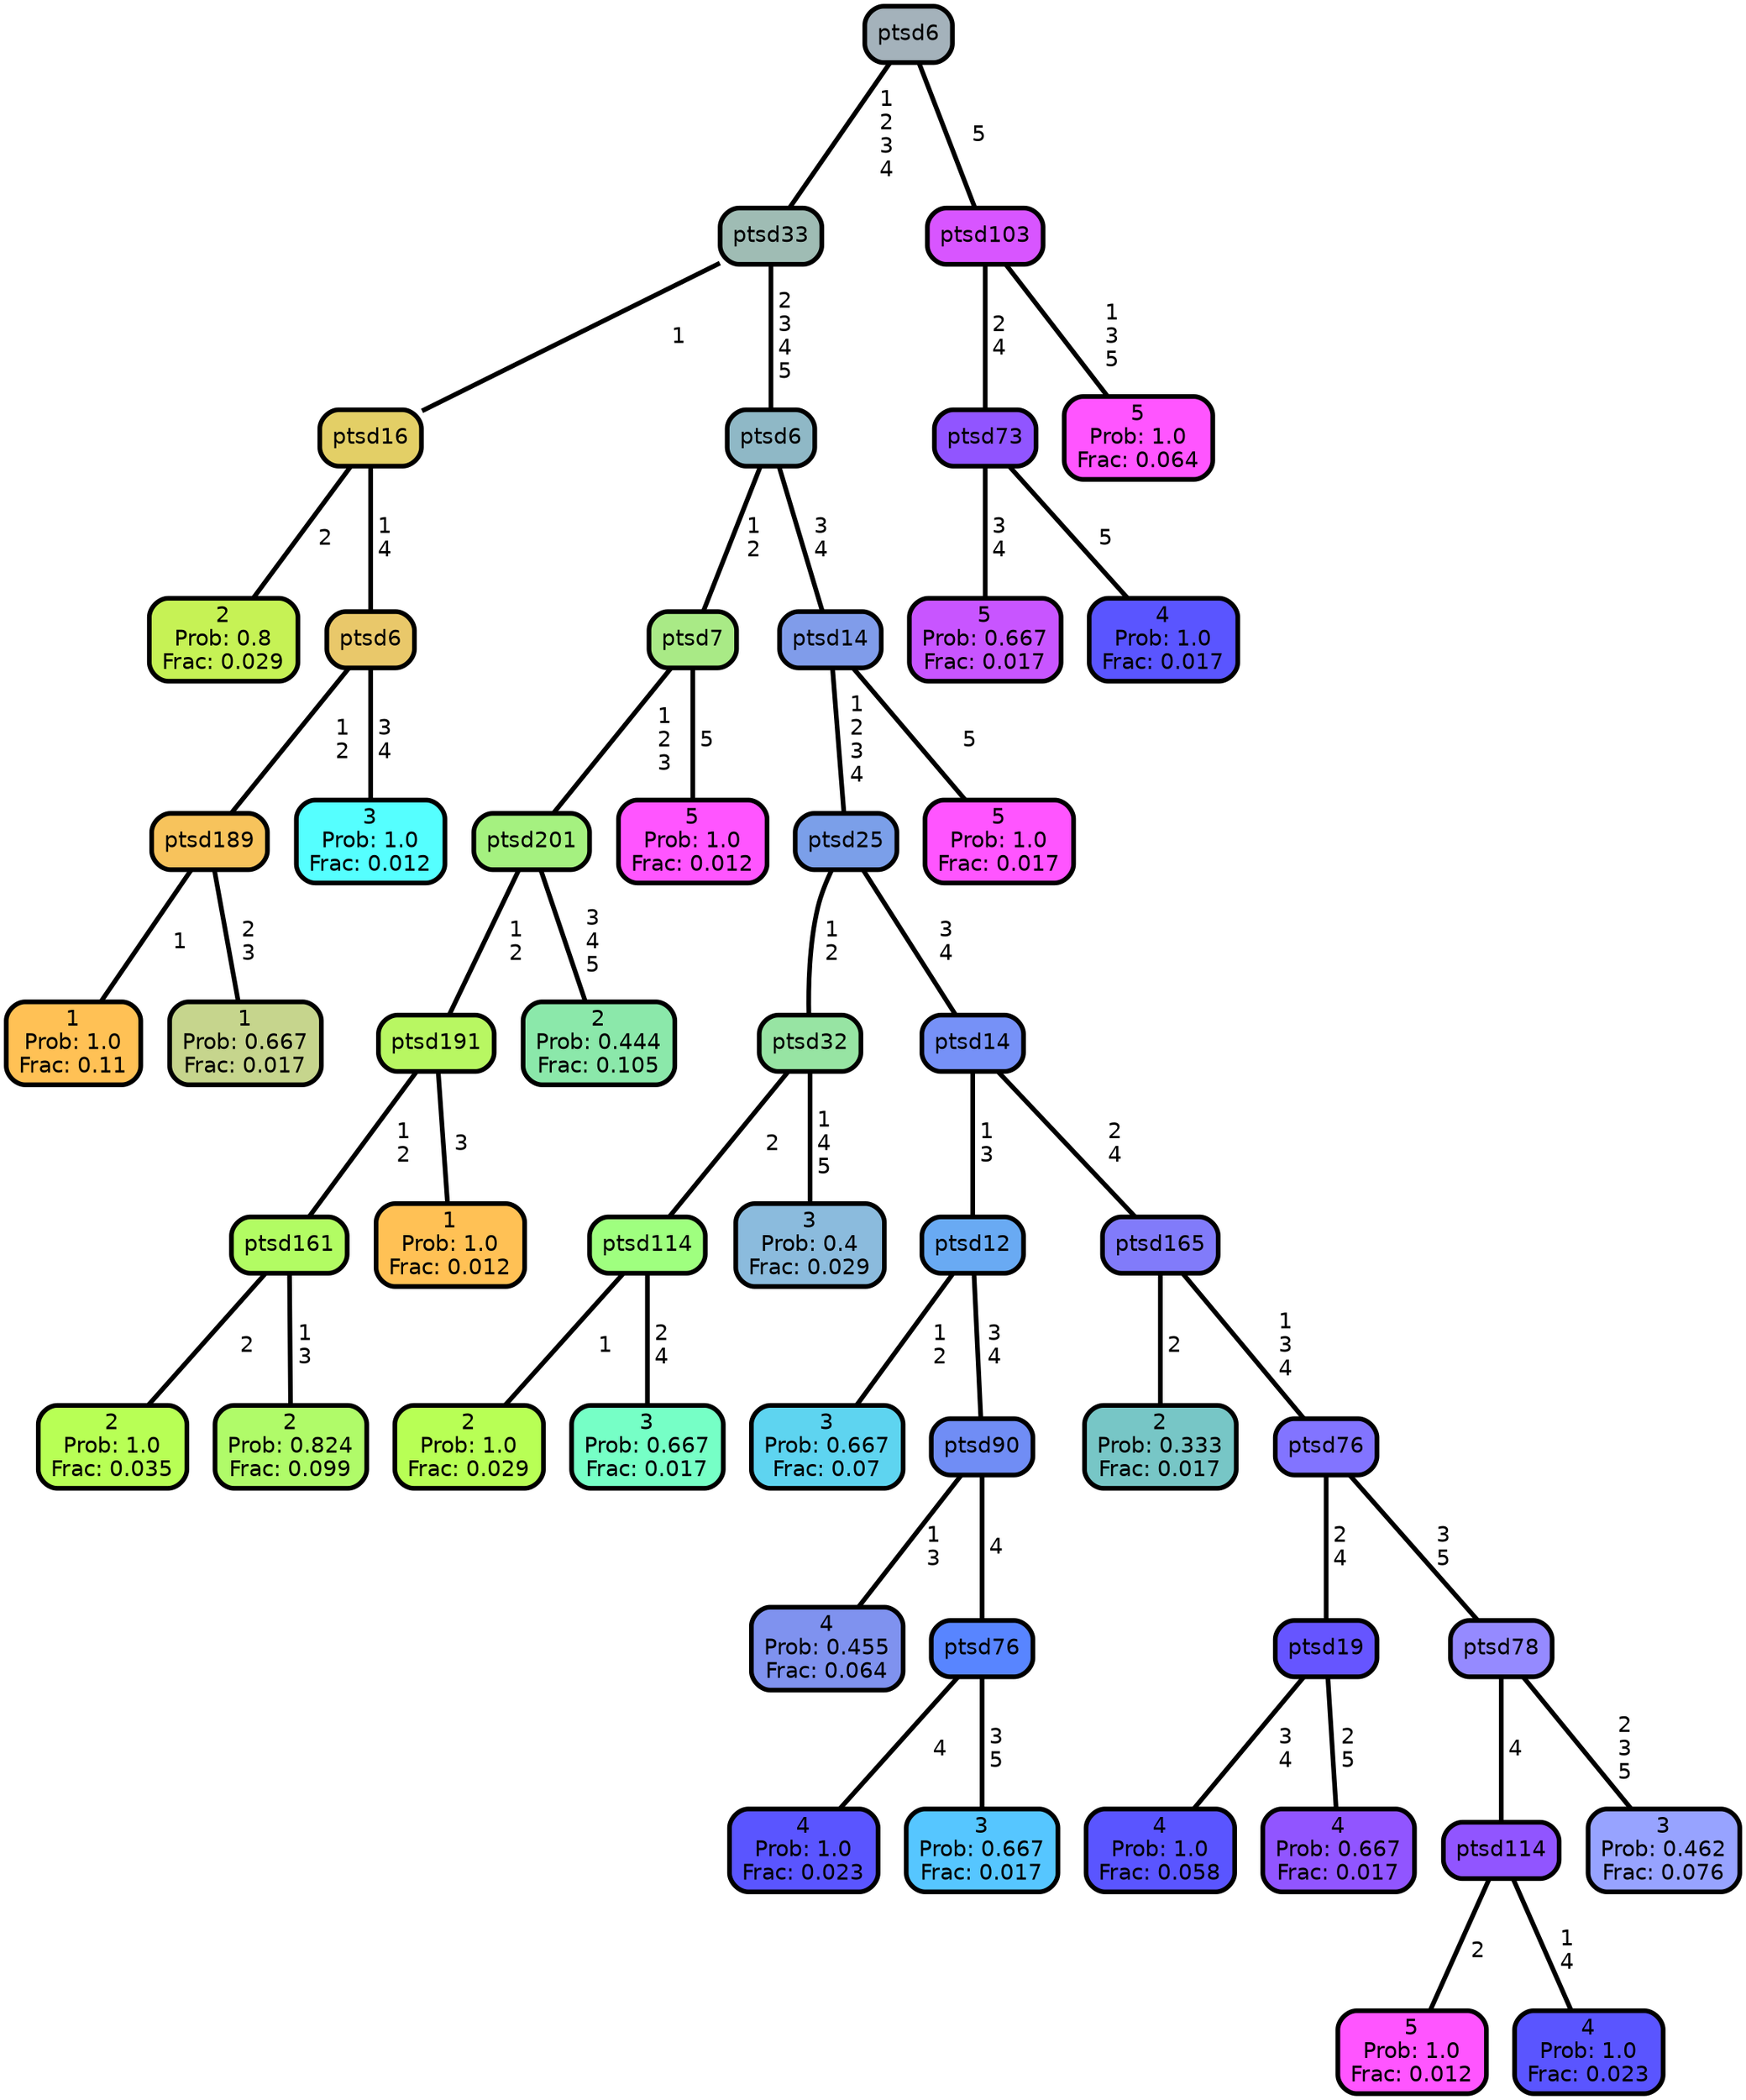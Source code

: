 graph Tree {
node [shape=box, style="filled, rounded",color="black",penwidth="3",fontcolor="black",                 fontname=helvetica] ;
graph [ranksep="0 equally", splines=straight,                 bgcolor=transparent, dpi=200] ;
edge [fontname=helvetica, color=black] ;
0 [label="2
Prob: 0.8
Frac: 0.029", fillcolor="#c6f255"] ;
1 [label="ptsd16", fillcolor="#e3cf66"] ;
2 [label="1
Prob: 1.0
Frac: 0.11", fillcolor="#ffc155"] ;
3 [label="ptsd189", fillcolor="#f7c35c"] ;
4 [label="1
Prob: 0.667
Frac: 0.017", fillcolor="#c6d58d"] ;
5 [label="ptsd6", fillcolor="#e9c86a"] ;
6 [label="3
Prob: 1.0
Frac: 0.012", fillcolor="#55ffff"] ;
7 [label="ptsd33", fillcolor="#9fbcb4"] ;
8 [label="2
Prob: 1.0
Frac: 0.035", fillcolor="#b8ff55"] ;
9 [label="ptsd161", fillcolor="#b2fc63"] ;
10 [label="2
Prob: 0.824
Frac: 0.099", fillcolor="#b0fb69"] ;
11 [label="ptsd191", fillcolor="#b8f762"] ;
12 [label="1
Prob: 1.0
Frac: 0.012", fillcolor="#ffc155"] ;
13 [label="ptsd201", fillcolor="#a5f180"] ;
14 [label="2
Prob: 0.444
Frac: 0.105", fillcolor="#8be8aa"] ;
15 [label="ptsd7", fillcolor="#a9ea86"] ;
16 [label="5
Prob: 1.0
Frac: 0.012", fillcolor="#ff55ff"] ;
17 [label="ptsd6", fillcolor="#8fb8c6"] ;
18 [label="2
Prob: 1.0
Frac: 0.029", fillcolor="#b8ff55"] ;
19 [label="ptsd114", fillcolor="#9fff7f"] ;
20 [label="3
Prob: 0.667
Frac: 0.017", fillcolor="#76ffc6"] ;
21 [label="ptsd32", fillcolor="#97e4a3"] ;
22 [label="3
Prob: 0.4
Frac: 0.029", fillcolor="#8bbbdd"] ;
23 [label="ptsd25", fillcolor="#7b9fe9"] ;
24 [label="3
Prob: 0.667
Frac: 0.07", fillcolor="#5ed4f0"] ;
25 [label="ptsd12", fillcolor="#69aaf3"] ;
26 [label="4
Prob: 0.455
Frac: 0.064", fillcolor="#7f92ef"] ;
27 [label="ptsd90", fillcolor="#708df5"] ;
28 [label="4
Prob: 1.0
Frac: 0.023", fillcolor="#5a55ff"] ;
29 [label="ptsd76", fillcolor="#5885ff"] ;
30 [label="3
Prob: 0.667
Frac: 0.017", fillcolor="#56c6ff"] ;
31 [label="ptsd14", fillcolor="#7691f7"] ;
32 [label="2
Prob: 0.333
Frac: 0.017", fillcolor="#77c6c6"] ;
33 [label="ptsd165", fillcolor="#817bfa"] ;
34 [label="4
Prob: 1.0
Frac: 0.058", fillcolor="#5a55ff"] ;
35 [label="ptsd19", fillcolor="#6655ff"] ;
36 [label="4
Prob: 0.667
Frac: 0.017", fillcolor="#9155ff"] ;
37 [label="ptsd76", fillcolor="#8274ff"] ;
38 [label="5
Prob: 1.0
Frac: 0.012", fillcolor="#ff55ff"] ;
39 [label="ptsd114", fillcolor="#9155ff"] ;
40 [label="4
Prob: 1.0
Frac: 0.023", fillcolor="#5a55ff"] ;
41 [label="ptsd78", fillcolor="#958aff"] ;
42 [label="3
Prob: 0.462
Frac: 0.076", fillcolor="#97a3ff"] ;
43 [label="ptsd14", fillcolor="#809cea"] ;
44 [label="5
Prob: 1.0
Frac: 0.017", fillcolor="#ff55ff"] ;
45 [label="ptsd6", fillcolor="#a4b2bb"] ;
46 [label="5
Prob: 0.667
Frac: 0.017", fillcolor="#c855ff"] ;
47 [label="ptsd73", fillcolor="#9155ff"] ;
48 [label="4
Prob: 1.0
Frac: 0.017", fillcolor="#5a55ff"] ;
49 [label="ptsd103", fillcolor="#d855ff"] ;
50 [label="5
Prob: 1.0
Frac: 0.064", fillcolor="#ff55ff"] ;
1 -- 0 [label=" 2",penwidth=3] ;
1 -- 5 [label=" 1\n 4",penwidth=3] ;
3 -- 2 [label=" 1",penwidth=3] ;
3 -- 4 [label=" 2\n 3",penwidth=3] ;
5 -- 3 [label=" 1\n 2",penwidth=3] ;
5 -- 6 [label=" 3\n 4",penwidth=3] ;
7 -- 1 [label=" 1",penwidth=3] ;
7 -- 17 [label=" 2\n 3\n 4\n 5",penwidth=3] ;
9 -- 8 [label=" 2",penwidth=3] ;
9 -- 10 [label=" 1\n 3",penwidth=3] ;
11 -- 9 [label=" 1\n 2",penwidth=3] ;
11 -- 12 [label=" 3",penwidth=3] ;
13 -- 11 [label=" 1\n 2",penwidth=3] ;
13 -- 14 [label=" 3\n 4\n 5",penwidth=3] ;
15 -- 13 [label=" 1\n 2\n 3",penwidth=3] ;
15 -- 16 [label=" 5",penwidth=3] ;
17 -- 15 [label=" 1\n 2",penwidth=3] ;
17 -- 43 [label=" 3\n 4",penwidth=3] ;
19 -- 18 [label=" 1",penwidth=3] ;
19 -- 20 [label=" 2\n 4",penwidth=3] ;
21 -- 19 [label=" 2",penwidth=3] ;
21 -- 22 [label=" 1\n 4\n 5",penwidth=3] ;
23 -- 21 [label=" 1\n 2",penwidth=3] ;
23 -- 31 [label=" 3\n 4",penwidth=3] ;
25 -- 24 [label=" 1\n 2",penwidth=3] ;
25 -- 27 [label=" 3\n 4",penwidth=3] ;
27 -- 26 [label=" 1\n 3",penwidth=3] ;
27 -- 29 [label=" 4",penwidth=3] ;
29 -- 28 [label=" 4",penwidth=3] ;
29 -- 30 [label=" 3\n 5",penwidth=3] ;
31 -- 25 [label=" 1\n 3",penwidth=3] ;
31 -- 33 [label=" 2\n 4",penwidth=3] ;
33 -- 32 [label=" 2",penwidth=3] ;
33 -- 37 [label=" 1\n 3\n 4",penwidth=3] ;
35 -- 34 [label=" 3\n 4",penwidth=3] ;
35 -- 36 [label=" 2\n 5",penwidth=3] ;
37 -- 35 [label=" 2\n 4",penwidth=3] ;
37 -- 41 [label=" 3\n 5",penwidth=3] ;
39 -- 38 [label=" 2",penwidth=3] ;
39 -- 40 [label=" 1\n 4",penwidth=3] ;
41 -- 39 [label=" 4",penwidth=3] ;
41 -- 42 [label=" 2\n 3\n 5",penwidth=3] ;
43 -- 23 [label=" 1\n 2\n 3\n 4",penwidth=3] ;
43 -- 44 [label=" 5",penwidth=3] ;
45 -- 7 [label=" 1\n 2\n 3\n 4",penwidth=3] ;
45 -- 49 [label=" 5",penwidth=3] ;
47 -- 46 [label=" 3\n 4",penwidth=3] ;
47 -- 48 [label=" 5",penwidth=3] ;
49 -- 47 [label=" 2\n 4",penwidth=3] ;
49 -- 50 [label=" 1\n 3\n 5",penwidth=3] ;
{rank = same;}}